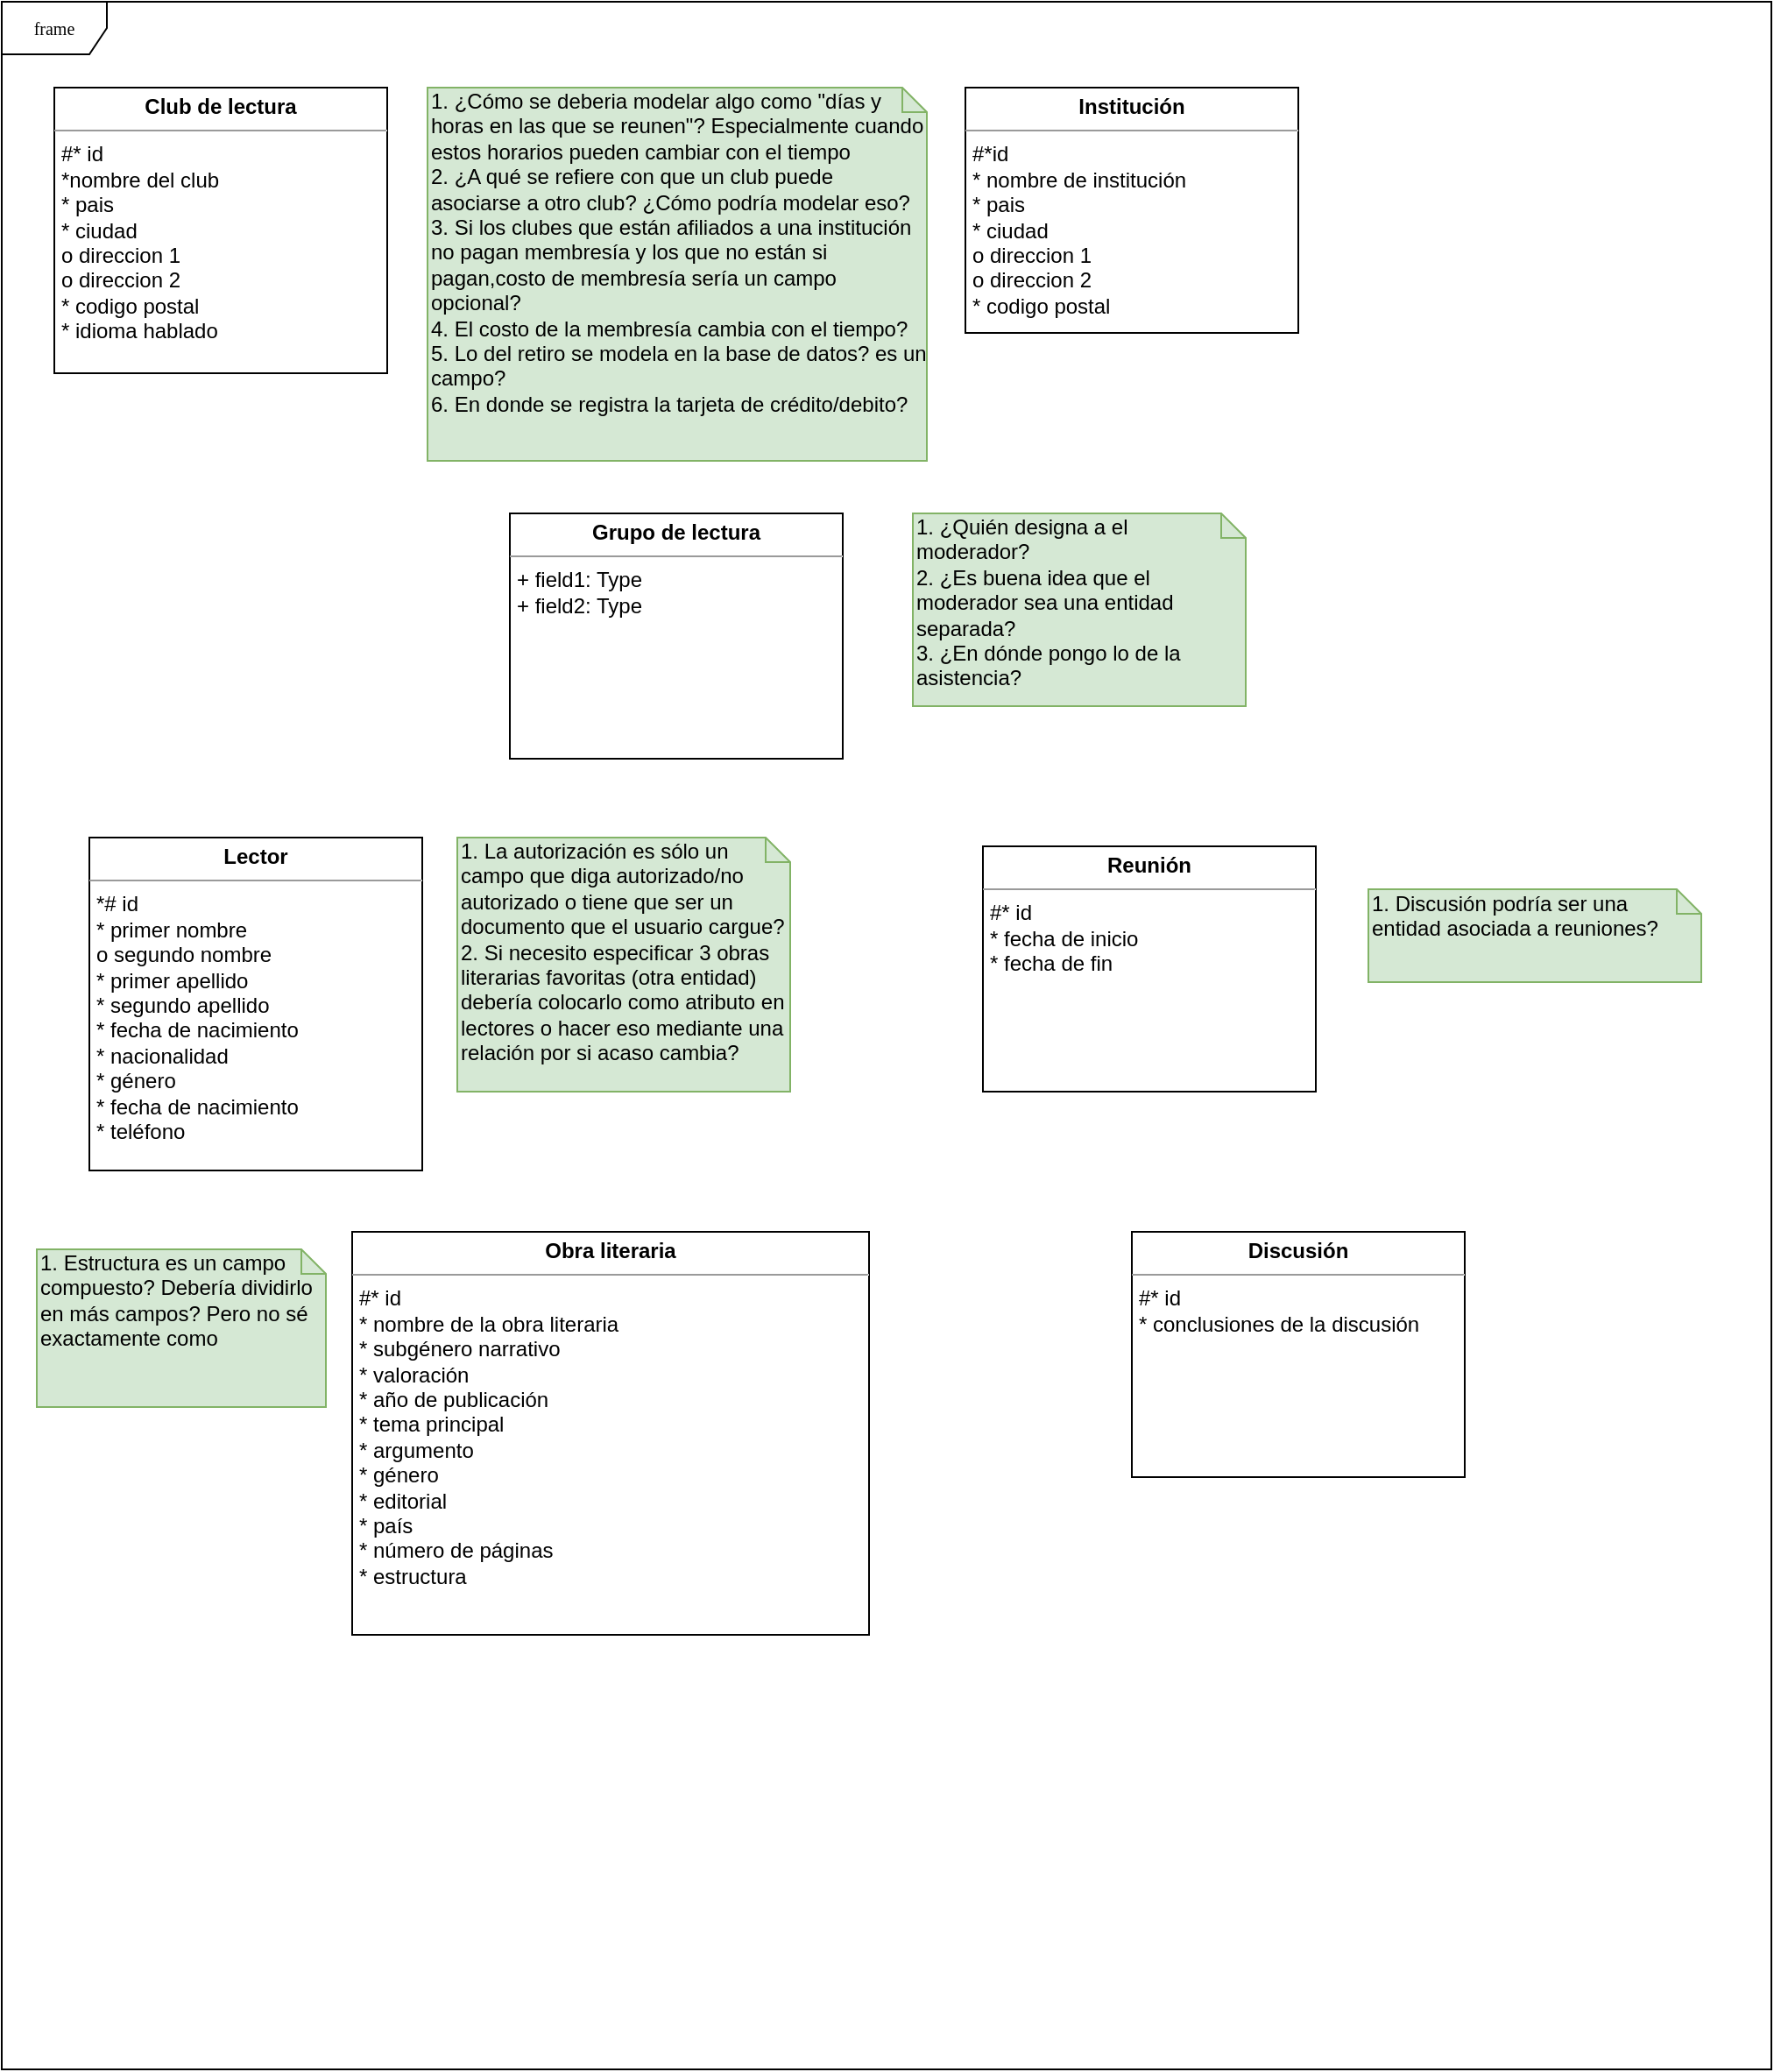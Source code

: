 <mxfile version="12.0.2" type="github" pages="1"><diagram name="Page-1" id="c4acf3e9-155e-7222-9cf6-157b1a14988f"><mxGraphModel dx="828" dy="451" grid="1" gridSize="10" guides="1" tooltips="1" connect="1" arrows="1" fold="1" page="1" pageScale="1" pageWidth="850" pageHeight="1100" background="#ffffff" math="0" shadow="0"><root><mxCell id="0"/><mxCell id="1" parent="0"/><mxCell id="17acba5748e5396b-1" value="frame" style="shape=umlFrame;whiteSpace=wrap;html=1;rounded=0;shadow=0;comic=0;labelBackgroundColor=none;strokeColor=#000000;strokeWidth=1;fillColor=#ffffff;fontFamily=Verdana;fontSize=10;fontColor=#000000;align=center;" parent="1" vertex="1"><mxGeometry x="30" y="38" width="1010" height="1180" as="geometry"/></mxCell><mxCell id="5d2195bd80daf111-9" value="&lt;p style=&quot;margin: 0px ; margin-top: 4px ; text-align: center&quot;&gt;&lt;b&gt;Obra literaria&lt;/b&gt;&lt;/p&gt;&lt;hr size=&quot;1&quot;&gt;&lt;p style=&quot;margin: 0px ; margin-left: 4px&quot;&gt;#* id&lt;/p&gt;&lt;p style=&quot;margin: 0px ; margin-left: 4px&quot;&gt;* nombre de la obra literaria&lt;/p&gt;&lt;p style=&quot;margin: 0px ; margin-left: 4px&quot;&gt;* subgénero narrativo&lt;/p&gt;&lt;p style=&quot;margin: 0px ; margin-left: 4px&quot;&gt;* valoración&lt;/p&gt;&lt;p style=&quot;margin: 0px ; margin-left: 4px&quot;&gt;* año de publicación&lt;/p&gt;&lt;p style=&quot;margin: 0px ; margin-left: 4px&quot;&gt;* tema principal&lt;/p&gt;&lt;p style=&quot;margin: 0px ; margin-left: 4px&quot;&gt;* argumento&lt;/p&gt;&lt;p style=&quot;margin: 0px ; margin-left: 4px&quot;&gt;* género&lt;/p&gt;&lt;p style=&quot;margin: 0px ; margin-left: 4px&quot;&gt;* editorial&lt;/p&gt;&lt;p style=&quot;margin: 0px ; margin-left: 4px&quot;&gt;* país&lt;/p&gt;&lt;p style=&quot;margin: 0px ; margin-left: 4px&quot;&gt;* número de páginas&lt;/p&gt;&lt;p style=&quot;margin: 0px ; margin-left: 4px&quot;&gt;* estructura&lt;/p&gt;" style="verticalAlign=top;align=left;overflow=fill;fontSize=12;fontFamily=Helvetica;html=1;rounded=0;shadow=0;comic=0;labelBackgroundColor=none;strokeColor=#000000;strokeWidth=1;fillColor=#ffffff;" parent="1" vertex="1"><mxGeometry x="230" y="740" width="295" height="230" as="geometry"/></mxCell><mxCell id="5d2195bd80daf111-10" value="&lt;p style=&quot;margin: 0px ; margin-top: 4px ; text-align: center&quot;&gt;&lt;b&gt;Institución&lt;/b&gt;&lt;/p&gt;&lt;hr size=&quot;1&quot;&gt;&lt;p style=&quot;margin: 0px ; margin-left: 4px&quot;&gt;#*id&amp;nbsp;&lt;/p&gt;&lt;p style=&quot;margin: 0px ; margin-left: 4px&quot;&gt;* nombre de institución&lt;/p&gt;&lt;p style=&quot;margin: 0px 0px 0px 4px&quot;&gt;* pais&lt;/p&gt;&lt;p style=&quot;margin: 0px 0px 0px 4px&quot;&gt;* ciudad&lt;/p&gt;&lt;p style=&quot;margin: 0px 0px 0px 4px&quot;&gt;o direccion 1&lt;/p&gt;&lt;p style=&quot;margin: 0px 0px 0px 4px&quot;&gt;o direccion 2&lt;/p&gt;&lt;p style=&quot;margin: 0px 0px 0px 4px&quot;&gt;* codigo postal&lt;/p&gt;" style="verticalAlign=top;align=left;overflow=fill;fontSize=12;fontFamily=Helvetica;html=1;rounded=0;shadow=0;comic=0;labelBackgroundColor=none;strokeColor=#000000;strokeWidth=1;fillColor=#ffffff;" parent="1" vertex="1"><mxGeometry x="580" y="87" width="190" height="140" as="geometry"/></mxCell><mxCell id="5d2195bd80daf111-15" value="&lt;p style=&quot;margin: 0px ; margin-top: 4px ; text-align: center&quot;&gt;&lt;b&gt;Reunión&lt;/b&gt;&lt;/p&gt;&lt;hr size=&quot;1&quot;&gt;&lt;p style=&quot;margin: 0px ; margin-left: 4px&quot;&gt;#* id&lt;/p&gt;&lt;p style=&quot;margin: 0px ; margin-left: 4px&quot;&gt;* fecha de inicio&lt;/p&gt;&lt;p style=&quot;margin: 0px ; margin-left: 4px&quot;&gt;* fecha de fin&lt;/p&gt;" style="verticalAlign=top;align=left;overflow=fill;fontSize=12;fontFamily=Helvetica;html=1;rounded=0;shadow=0;comic=0;labelBackgroundColor=none;strokeColor=#000000;strokeWidth=1;fillColor=#ffffff;" parent="1" vertex="1"><mxGeometry x="590" y="520" width="190" height="140" as="geometry"/></mxCell><mxCell id="5d2195bd80daf111-18" value="&lt;p style=&quot;margin: 0px ; margin-top: 4px ; text-align: center&quot;&gt;&lt;b&gt;Club de lectura&lt;/b&gt;&lt;/p&gt;&lt;hr size=&quot;1&quot;&gt;&lt;p style=&quot;margin: 0px ; margin-left: 4px&quot;&gt;#* id&lt;/p&gt;&lt;p style=&quot;margin: 0px ; margin-left: 4px&quot;&gt;*nombre del club&lt;/p&gt;&lt;p style=&quot;margin: 0px ; margin-left: 4px&quot;&gt;* pais&lt;/p&gt;&lt;p style=&quot;margin: 0px ; margin-left: 4px&quot;&gt;* ciudad&lt;/p&gt;&lt;p style=&quot;margin: 0px ; margin-left: 4px&quot;&gt;o direccion 1&lt;/p&gt;&lt;p style=&quot;margin: 0px ; margin-left: 4px&quot;&gt;o direccion 2&lt;/p&gt;&lt;p style=&quot;margin: 0px ; margin-left: 4px&quot;&gt;* codigo postal&lt;/p&gt;&lt;p style=&quot;margin: 0px ; margin-left: 4px&quot;&gt;* idioma hablado&lt;/p&gt;&lt;p style=&quot;margin: 0px ; margin-left: 4px&quot;&gt;&lt;br&gt;&lt;/p&gt;" style="verticalAlign=top;align=left;overflow=fill;fontSize=12;fontFamily=Helvetica;html=1;rounded=0;shadow=0;comic=0;labelBackgroundColor=none;strokeColor=#000000;strokeWidth=1;fillColor=#ffffff;" parent="1" vertex="1"><mxGeometry x="60" y="87" width="190" height="163" as="geometry"/></mxCell><mxCell id="5d2195bd80daf111-19" value="&lt;p style=&quot;margin: 0px ; margin-top: 4px ; text-align: center&quot;&gt;&lt;b&gt;Lector&lt;/b&gt;&lt;/p&gt;&lt;hr size=&quot;1&quot;&gt;&lt;p style=&quot;margin: 0px ; margin-left: 4px&quot;&gt;*# id&lt;/p&gt;&lt;p style=&quot;margin: 0px ; margin-left: 4px&quot;&gt;* primer nombre&lt;/p&gt;&lt;p style=&quot;margin: 0px ; margin-left: 4px&quot;&gt;o segundo nombre&lt;/p&gt;&lt;p style=&quot;margin: 0px ; margin-left: 4px&quot;&gt;* primer apellido&lt;/p&gt;&lt;p style=&quot;margin: 0px ; margin-left: 4px&quot;&gt;* segundo apellido&lt;/p&gt;&lt;p style=&quot;margin: 0px ; margin-left: 4px&quot;&gt;* fecha de nacimiento&lt;/p&gt;&lt;p style=&quot;margin: 0px ; margin-left: 4px&quot;&gt;* nacionalidad&lt;/p&gt;&lt;p style=&quot;margin: 0px ; margin-left: 4px&quot;&gt;* género&lt;/p&gt;&lt;p style=&quot;margin: 0px ; margin-left: 4px&quot;&gt;* fecha de nacimiento&lt;/p&gt;&lt;p style=&quot;margin: 0px ; margin-left: 4px&quot;&gt;* teléfono&lt;/p&gt;" style="verticalAlign=top;align=left;overflow=fill;fontSize=12;fontFamily=Helvetica;html=1;rounded=0;shadow=0;comic=0;labelBackgroundColor=none;strokeColor=#000000;strokeWidth=1;fillColor=#ffffff;" parent="1" vertex="1"><mxGeometry x="80" y="515" width="190" height="190" as="geometry"/></mxCell><mxCell id="5d2195bd80daf111-20" value="&lt;p style=&quot;margin: 0px ; margin-top: 4px ; text-align: center&quot;&gt;&lt;b&gt;Grupo de lectura&lt;/b&gt;&lt;/p&gt;&lt;hr size=&quot;1&quot;&gt;&lt;p style=&quot;margin: 0px ; margin-left: 4px&quot;&gt;+ field1: Type&lt;br&gt;+ field2: Type&lt;/p&gt;" style="verticalAlign=top;align=left;overflow=fill;fontSize=12;fontFamily=Helvetica;html=1;rounded=0;shadow=0;comic=0;labelBackgroundColor=none;strokeColor=#000000;strokeWidth=1;fillColor=#ffffff;" parent="1" vertex="1"><mxGeometry x="320" y="330" width="190" height="140" as="geometry"/></mxCell><mxCell id="vehJDBt2tc4tdtWioXNT-1" value="1. ¿Cómo se deberia modelar algo como &quot;días y horas en las que se reunen&quot;? Especialmente cuando estos horarios pueden cambiar con el tiempo&lt;br&gt;2. ¿A qué se refiere con que un club puede asociarse a otro club? ¿Cómo podría modelar eso?&lt;br&gt;3. Si los clubes que están afiliados a una institución no pagan membresía y los que no están si pagan,costo de membresía sería un campo opcional?&lt;br&gt;4. El costo de la membresía cambia con el tiempo?&lt;br&gt;5. Lo del retiro se modela en la base de datos? es un campo?&lt;br&gt;6. En donde se registra la tarjeta de crédito/debito?" style="shape=note;whiteSpace=wrap;html=1;size=14;verticalAlign=top;align=left;spacingTop=-6;fillColor=#d5e8d4;strokeColor=#82b366;" vertex="1" parent="1"><mxGeometry x="273" y="87" width="285" height="213" as="geometry"/></mxCell><mxCell id="vehJDBt2tc4tdtWioXNT-2" value="1. La autorización es sólo un campo que diga autorizado/no autorizado o tiene que ser un documento que el usuario cargue?&lt;br&gt;2. Si necesito especificar 3 obras literarias favoritas (otra entidad) debería colocarlo como atributo en lectores o hacer eso mediante una relación por si acaso cambia?" style="shape=note;whiteSpace=wrap;html=1;size=14;verticalAlign=top;align=left;spacingTop=-6;fillColor=#d5e8d4;strokeColor=#82b366;" vertex="1" parent="1"><mxGeometry x="290" y="515" width="190" height="145" as="geometry"/></mxCell><mxCell id="vehJDBt2tc4tdtWioXNT-4" value="1. ¿Quién designa a el moderador?&lt;br&gt;2. ¿Es buena idea que el moderador sea una entidad separada?&lt;br&gt;3. ¿En dónde pongo lo de la asistencia?" style="shape=note;whiteSpace=wrap;html=1;size=14;verticalAlign=top;align=left;spacingTop=-6;fillColor=#d5e8d4;strokeColor=#82b366;" vertex="1" parent="1"><mxGeometry x="550" y="330" width="190" height="110" as="geometry"/></mxCell><mxCell id="vehJDBt2tc4tdtWioXNT-5" value="1. Discusión podría ser una entidad asociada a reuniones?" style="shape=note;whiteSpace=wrap;html=1;size=14;verticalAlign=top;align=left;spacingTop=-6;fillColor=#d5e8d4;strokeColor=#82b366;" vertex="1" parent="1"><mxGeometry x="810" y="544.5" width="190" height="53" as="geometry"/></mxCell><mxCell id="vehJDBt2tc4tdtWioXNT-6" value="&lt;p style=&quot;margin: 0px ; margin-top: 4px ; text-align: center&quot;&gt;&lt;b&gt;Discusión&lt;/b&gt;&lt;/p&gt;&lt;hr size=&quot;1&quot;&gt;&lt;p style=&quot;margin: 0px ; margin-left: 4px&quot;&gt;#* id&lt;/p&gt;&lt;p style=&quot;margin: 0px ; margin-left: 4px&quot;&gt;* conclusiones de la discusión&lt;/p&gt;" style="verticalAlign=top;align=left;overflow=fill;fontSize=12;fontFamily=Helvetica;html=1;rounded=0;shadow=0;comic=0;labelBackgroundColor=none;strokeColor=#000000;strokeWidth=1;fillColor=#ffffff;" vertex="1" parent="1"><mxGeometry x="675" y="740" width="190" height="140" as="geometry"/></mxCell><mxCell id="vehJDBt2tc4tdtWioXNT-7" value="1. Estructura es un campo compuesto? Debería dividirlo en más campos? Pero no sé exactamente como&amp;nbsp;" style="shape=note;whiteSpace=wrap;html=1;size=14;verticalAlign=top;align=left;spacingTop=-6;fillColor=#d5e8d4;strokeColor=#82b366;" vertex="1" parent="1"><mxGeometry x="50" y="750" width="165" height="90" as="geometry"/></mxCell></root></mxGraphModel></diagram></mxfile>